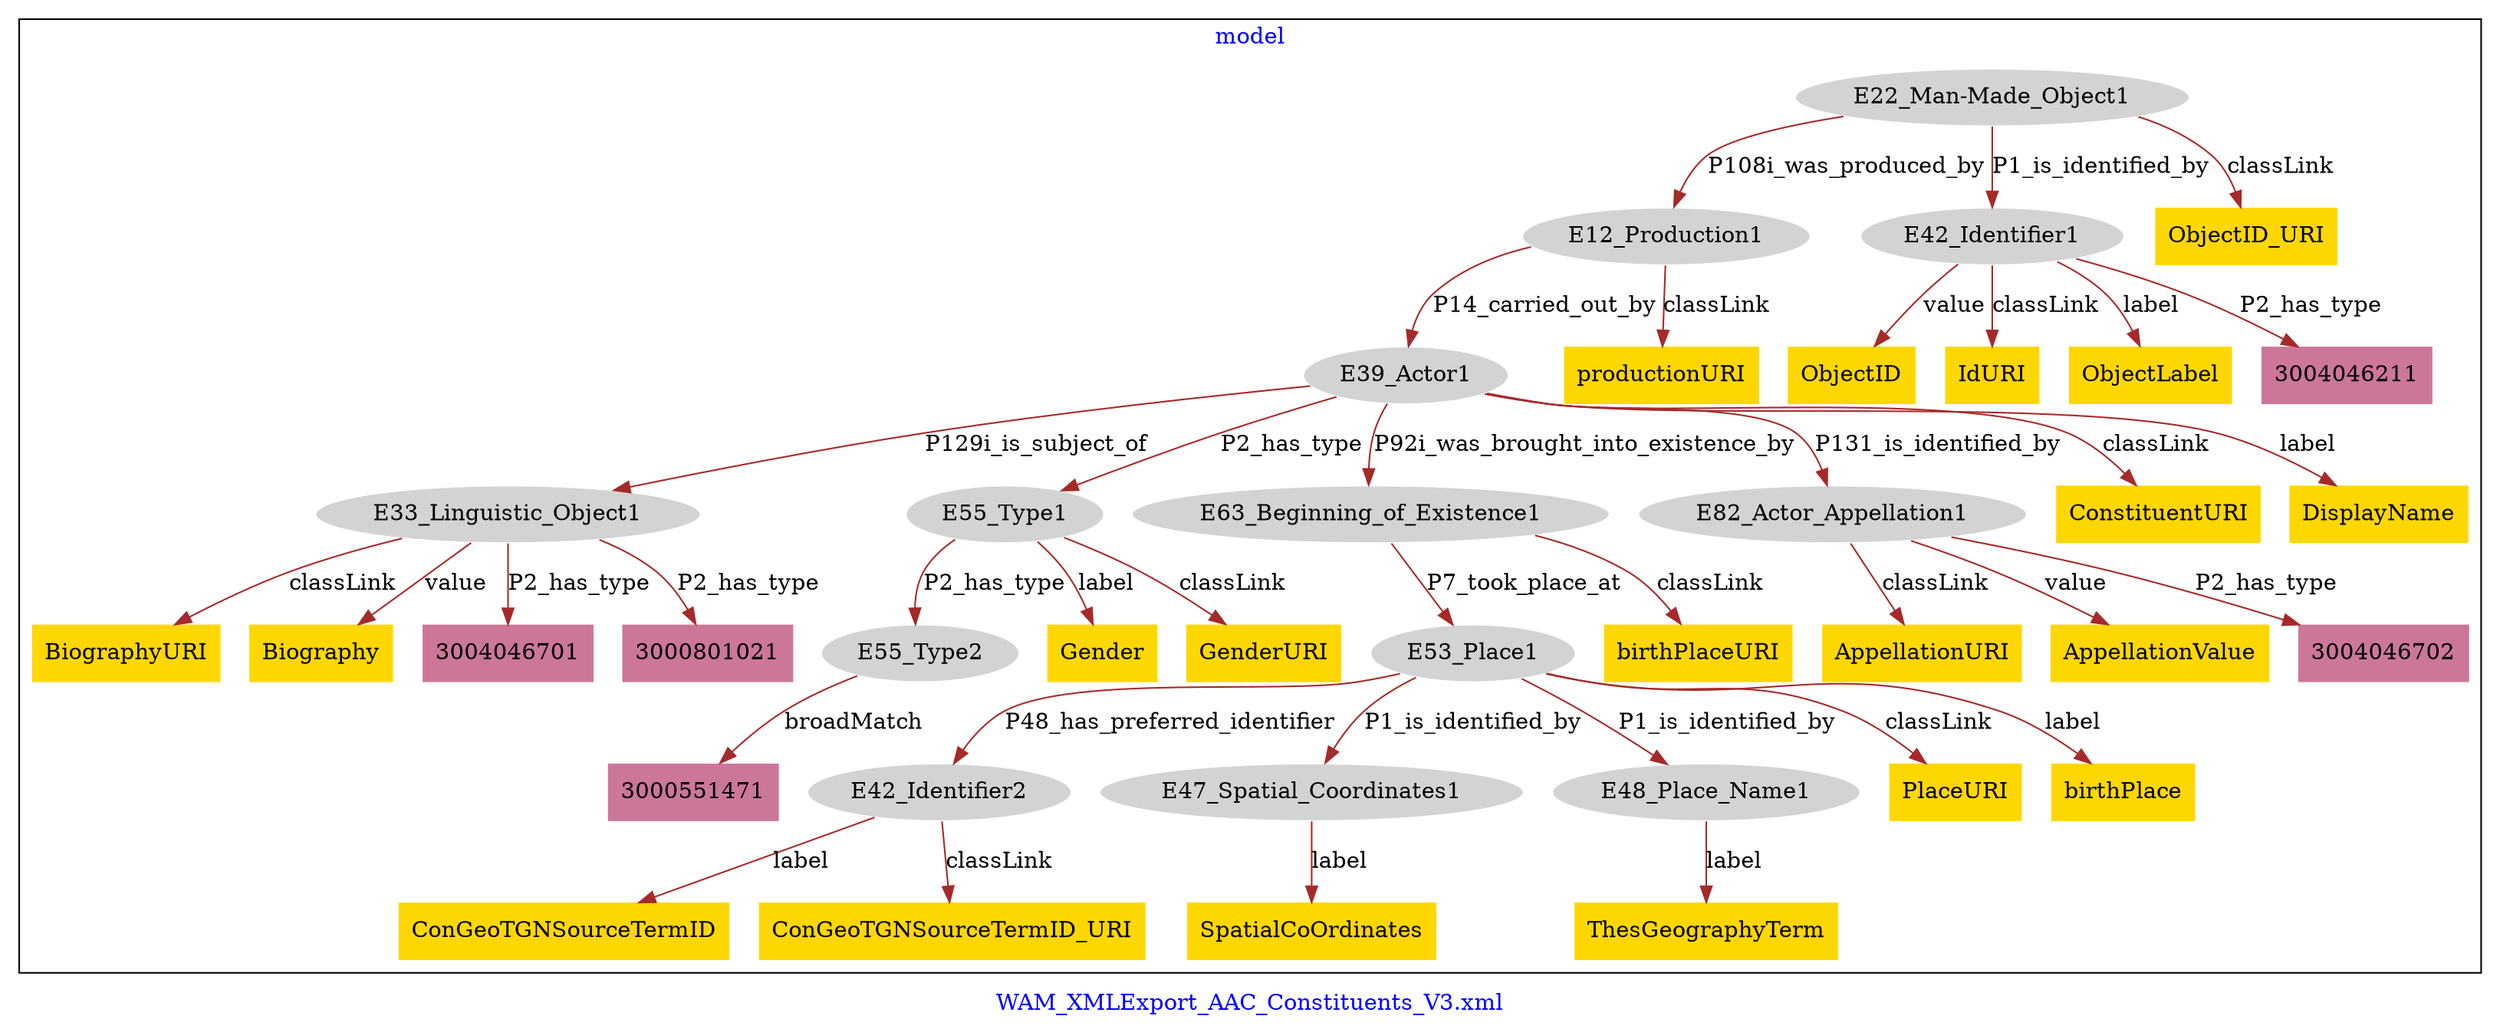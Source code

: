 digraph n0 {
fontcolor="blue"
remincross="true"
label="WAM_XMLExport_AAC_Constituents_V3.xml"
subgraph cluster {
label="model"
n2[style="filled",color="white",fillcolor="lightgray",label="E12_Production1"];
n3[style="filled",color="white",fillcolor="lightgray",label="E39_Actor1"];
n4[style="filled",color="white",fillcolor="lightgray",label="E22_Man-Made_Object1"];
n5[style="filled",color="white",fillcolor="lightgray",label="E42_Identifier1"];
n6[style="filled",color="white",fillcolor="lightgray",label="E33_Linguistic_Object1"];
n7[style="filled",color="white",fillcolor="lightgray",label="E55_Type1"];
n8[style="filled",color="white",fillcolor="lightgray",label="E63_Beginning_of_Existence1"];
n9[style="filled",color="white",fillcolor="lightgray",label="E82_Actor_Appellation1"];
n10[style="filled",color="white",fillcolor="lightgray",label="E53_Place1"];
n11[style="filled",color="white",fillcolor="lightgray",label="E42_Identifier2"];
n12[style="filled",color="white",fillcolor="lightgray",label="E47_Spatial_Coordinates1"];
n13[style="filled",color="white",fillcolor="lightgray",label="E48_Place_Name1"];
n14[style="filled",color="white",fillcolor="lightgray",label="E55_Type2"];
n15[shape="plaintext",style="filled",fillcolor="gold",label="birthPlaceURI"];
n16[shape="plaintext",style="filled",fillcolor="gold",label="ObjectID_URI"];
n17[shape="plaintext",style="filled",fillcolor="gold",label="ConstituentURI"];
n18[shape="plaintext",style="filled",fillcolor="gold",label="productionURI"];
n19[shape="plaintext",style="filled",fillcolor="gold",label="SpatialCoOrdinates"];
n20[shape="plaintext",style="filled",fillcolor="gold",label="ConGeoTGNSourceTermID"];
n21[shape="plaintext",style="filled",fillcolor="gold",label="BiographyURI"];
n22[shape="plaintext",style="filled",fillcolor="gold",label="ConGeoTGNSourceTermID_URI"];
n23[shape="plaintext",style="filled",fillcolor="gold",label="ThesGeographyTerm"];
n24[shape="plaintext",style="filled",fillcolor="gold",label="Gender"];
n25[shape="plaintext",style="filled",fillcolor="gold",label="GenderURI"];
n26[shape="plaintext",style="filled",fillcolor="gold",label="PlaceURI"];
n27[shape="plaintext",style="filled",fillcolor="gold",label="DisplayName"];
n28[shape="plaintext",style="filled",fillcolor="gold",label="AppellationURI"];
n29[shape="plaintext",style="filled",fillcolor="gold",label="birthPlace"];
n30[shape="plaintext",style="filled",fillcolor="gold",label="Biography"];
n31[shape="plaintext",style="filled",fillcolor="gold",label="AppellationValue"];
n32[shape="plaintext",style="filled",fillcolor="gold",label="ObjectID"];
n33[shape="plaintext",style="filled",fillcolor="gold",label="IdURI"];
n34[shape="plaintext",style="filled",fillcolor="gold",label="ObjectLabel"];
n35[shape="plaintext",style="filled",fillcolor="#CC7799",label="3004046211"];
n36[shape="plaintext",style="filled",fillcolor="#CC7799",label="3000551471"];
n37[shape="plaintext",style="filled",fillcolor="#CC7799",label="3004046701"];
n38[shape="plaintext",style="filled",fillcolor="#CC7799",label="3000801021"];
n39[shape="plaintext",style="filled",fillcolor="#CC7799",label="3004046702"];
}
n2 -> n3[color="brown",fontcolor="black",label="P14_carried_out_by"]
n4 -> n2[color="brown",fontcolor="black",label="P108i_was_produced_by"]
n4 -> n5[color="brown",fontcolor="black",label="P1_is_identified_by"]
n3 -> n6[color="brown",fontcolor="black",label="P129i_is_subject_of"]
n3 -> n7[color="brown",fontcolor="black",label="P2_has_type"]
n3 -> n8[color="brown",fontcolor="black",label="P92i_was_brought_into_existence_by"]
n3 -> n9[color="brown",fontcolor="black",label="P131_is_identified_by"]
n10 -> n11[color="brown",fontcolor="black",label="P48_has_preferred_identifier"]
n10 -> n12[color="brown",fontcolor="black",label="P1_is_identified_by"]
n10 -> n13[color="brown",fontcolor="black",label="P1_is_identified_by"]
n7 -> n14[color="brown",fontcolor="black",label="P2_has_type"]
n8 -> n10[color="brown",fontcolor="black",label="P7_took_place_at"]
n8 -> n15[color="brown",fontcolor="black",label="classLink"]
n4 -> n16[color="brown",fontcolor="black",label="classLink"]
n3 -> n17[color="brown",fontcolor="black",label="classLink"]
n2 -> n18[color="brown",fontcolor="black",label="classLink"]
n12 -> n19[color="brown",fontcolor="black",label="label"]
n11 -> n20[color="brown",fontcolor="black",label="label"]
n6 -> n21[color="brown",fontcolor="black",label="classLink"]
n11 -> n22[color="brown",fontcolor="black",label="classLink"]
n13 -> n23[color="brown",fontcolor="black",label="label"]
n7 -> n24[color="brown",fontcolor="black",label="label"]
n7 -> n25[color="brown",fontcolor="black",label="classLink"]
n10 -> n26[color="brown",fontcolor="black",label="classLink"]
n3 -> n27[color="brown",fontcolor="black",label="label"]
n9 -> n28[color="brown",fontcolor="black",label="classLink"]
n10 -> n29[color="brown",fontcolor="black",label="label"]
n6 -> n30[color="brown",fontcolor="black",label="value"]
n9 -> n31[color="brown",fontcolor="black",label="value"]
n5 -> n32[color="brown",fontcolor="black",label="value"]
n5 -> n33[color="brown",fontcolor="black",label="classLink"]
n5 -> n34[color="brown",fontcolor="black",label="label"]
n5 -> n35[color="brown",fontcolor="black",label="P2_has_type"]
n14 -> n36[color="brown",fontcolor="black",label="broadMatch"]
n6 -> n37[color="brown",fontcolor="black",label="P2_has_type"]
n6 -> n38[color="brown",fontcolor="black",label="P2_has_type"]
n9 -> n39[color="brown",fontcolor="black",label="P2_has_type"]
}
